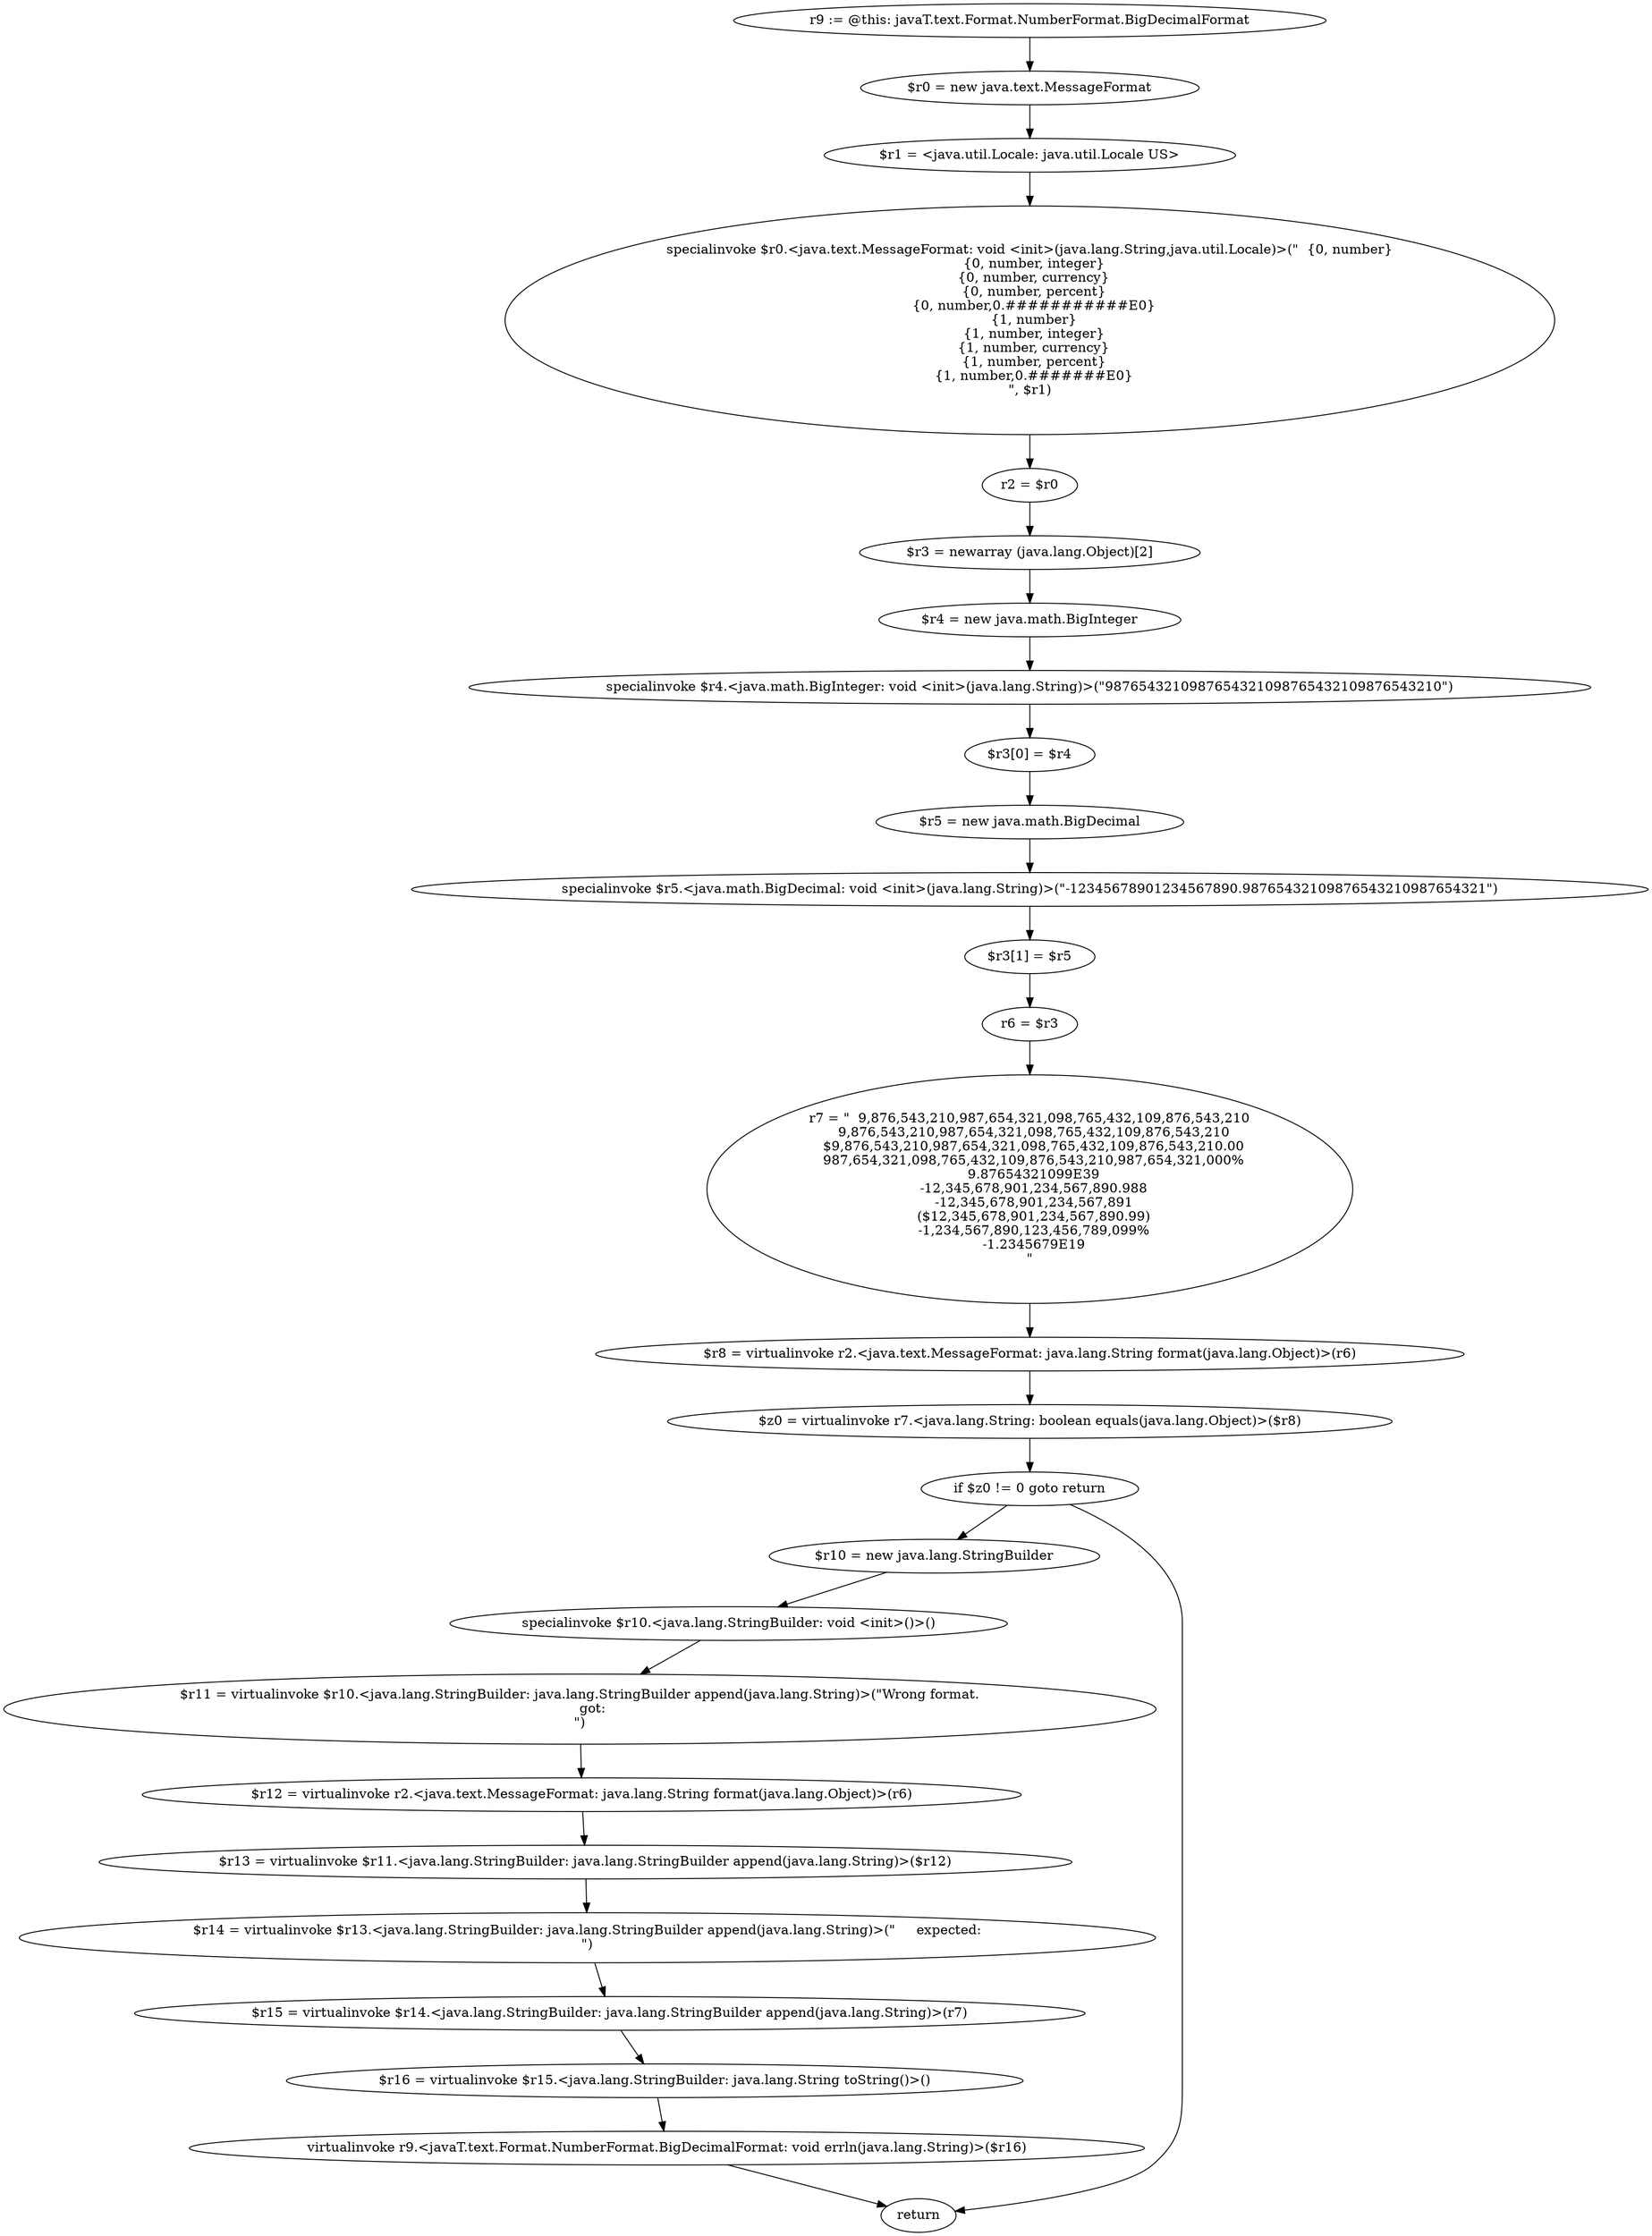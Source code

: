 digraph "unitGraph" {
    "r9 := @this: javaT.text.Format.NumberFormat.BigDecimalFormat"
    "$r0 = new java.text.MessageFormat"
    "$r1 = <java.util.Locale: java.util.Locale US>"
    "specialinvoke $r0.<java.text.MessageFormat: void <init>(java.lang.String,java.util.Locale)>(\"  {0, number}\n  {0, number, integer}\n  {0, number, currency}\n  {0, number, percent}\n  {0, number,0.###########E0}\n  {1, number}\n  {1, number, integer}\n  {1, number, currency}\n  {1, number, percent}\n  {1, number,0.#######E0}\n\", $r1)"
    "r2 = $r0"
    "$r3 = newarray (java.lang.Object)[2]"
    "$r4 = new java.math.BigInteger"
    "specialinvoke $r4.<java.math.BigInteger: void <init>(java.lang.String)>(\"9876543210987654321098765432109876543210\")"
    "$r3[0] = $r4"
    "$r5 = new java.math.BigDecimal"
    "specialinvoke $r5.<java.math.BigDecimal: void <init>(java.lang.String)>(\"-12345678901234567890.98765432109876543210987654321\")"
    "$r3[1] = $r5"
    "r6 = $r3"
    "r7 = \"  9,876,543,210,987,654,321,098,765,432,109,876,543,210\n  9,876,543,210,987,654,321,098,765,432,109,876,543,210\n  $9,876,543,210,987,654,321,098,765,432,109,876,543,210.00\n  987,654,321,098,765,432,109,876,543,210,987,654,321,000%\n  9.87654321099E39\n  -12,345,678,901,234,567,890.988\n  -12,345,678,901,234,567,891\n  ($12,345,678,901,234,567,890.99)\n  -1,234,567,890,123,456,789,099%\n  -1.2345679E19\n\""
    "$r8 = virtualinvoke r2.<java.text.MessageFormat: java.lang.String format(java.lang.Object)>(r6)"
    "$z0 = virtualinvoke r7.<java.lang.String: boolean equals(java.lang.Object)>($r8)"
    "if $z0 != 0 goto return"
    "$r10 = new java.lang.StringBuilder"
    "specialinvoke $r10.<java.lang.StringBuilder: void <init>()>()"
    "$r11 = virtualinvoke $r10.<java.lang.StringBuilder: java.lang.StringBuilder append(java.lang.String)>(\"Wrong format.\n      got:\n\")"
    "$r12 = virtualinvoke r2.<java.text.MessageFormat: java.lang.String format(java.lang.Object)>(r6)"
    "$r13 = virtualinvoke $r11.<java.lang.StringBuilder: java.lang.StringBuilder append(java.lang.String)>($r12)"
    "$r14 = virtualinvoke $r13.<java.lang.StringBuilder: java.lang.StringBuilder append(java.lang.String)>(\"     expected:\n\")"
    "$r15 = virtualinvoke $r14.<java.lang.StringBuilder: java.lang.StringBuilder append(java.lang.String)>(r7)"
    "$r16 = virtualinvoke $r15.<java.lang.StringBuilder: java.lang.String toString()>()"
    "virtualinvoke r9.<javaT.text.Format.NumberFormat.BigDecimalFormat: void errln(java.lang.String)>($r16)"
    "return"
    "r9 := @this: javaT.text.Format.NumberFormat.BigDecimalFormat"->"$r0 = new java.text.MessageFormat";
    "$r0 = new java.text.MessageFormat"->"$r1 = <java.util.Locale: java.util.Locale US>";
    "$r1 = <java.util.Locale: java.util.Locale US>"->"specialinvoke $r0.<java.text.MessageFormat: void <init>(java.lang.String,java.util.Locale)>(\"  {0, number}\n  {0, number, integer}\n  {0, number, currency}\n  {0, number, percent}\n  {0, number,0.###########E0}\n  {1, number}\n  {1, number, integer}\n  {1, number, currency}\n  {1, number, percent}\n  {1, number,0.#######E0}\n\", $r1)";
    "specialinvoke $r0.<java.text.MessageFormat: void <init>(java.lang.String,java.util.Locale)>(\"  {0, number}\n  {0, number, integer}\n  {0, number, currency}\n  {0, number, percent}\n  {0, number,0.###########E0}\n  {1, number}\n  {1, number, integer}\n  {1, number, currency}\n  {1, number, percent}\n  {1, number,0.#######E0}\n\", $r1)"->"r2 = $r0";
    "r2 = $r0"->"$r3 = newarray (java.lang.Object)[2]";
    "$r3 = newarray (java.lang.Object)[2]"->"$r4 = new java.math.BigInteger";
    "$r4 = new java.math.BigInteger"->"specialinvoke $r4.<java.math.BigInteger: void <init>(java.lang.String)>(\"9876543210987654321098765432109876543210\")";
    "specialinvoke $r4.<java.math.BigInteger: void <init>(java.lang.String)>(\"9876543210987654321098765432109876543210\")"->"$r3[0] = $r4";
    "$r3[0] = $r4"->"$r5 = new java.math.BigDecimal";
    "$r5 = new java.math.BigDecimal"->"specialinvoke $r5.<java.math.BigDecimal: void <init>(java.lang.String)>(\"-12345678901234567890.98765432109876543210987654321\")";
    "specialinvoke $r5.<java.math.BigDecimal: void <init>(java.lang.String)>(\"-12345678901234567890.98765432109876543210987654321\")"->"$r3[1] = $r5";
    "$r3[1] = $r5"->"r6 = $r3";
    "r6 = $r3"->"r7 = \"  9,876,543,210,987,654,321,098,765,432,109,876,543,210\n  9,876,543,210,987,654,321,098,765,432,109,876,543,210\n  $9,876,543,210,987,654,321,098,765,432,109,876,543,210.00\n  987,654,321,098,765,432,109,876,543,210,987,654,321,000%\n  9.87654321099E39\n  -12,345,678,901,234,567,890.988\n  -12,345,678,901,234,567,891\n  ($12,345,678,901,234,567,890.99)\n  -1,234,567,890,123,456,789,099%\n  -1.2345679E19\n\"";
    "r7 = \"  9,876,543,210,987,654,321,098,765,432,109,876,543,210\n  9,876,543,210,987,654,321,098,765,432,109,876,543,210\n  $9,876,543,210,987,654,321,098,765,432,109,876,543,210.00\n  987,654,321,098,765,432,109,876,543,210,987,654,321,000%\n  9.87654321099E39\n  -12,345,678,901,234,567,890.988\n  -12,345,678,901,234,567,891\n  ($12,345,678,901,234,567,890.99)\n  -1,234,567,890,123,456,789,099%\n  -1.2345679E19\n\""->"$r8 = virtualinvoke r2.<java.text.MessageFormat: java.lang.String format(java.lang.Object)>(r6)";
    "$r8 = virtualinvoke r2.<java.text.MessageFormat: java.lang.String format(java.lang.Object)>(r6)"->"$z0 = virtualinvoke r7.<java.lang.String: boolean equals(java.lang.Object)>($r8)";
    "$z0 = virtualinvoke r7.<java.lang.String: boolean equals(java.lang.Object)>($r8)"->"if $z0 != 0 goto return";
    "if $z0 != 0 goto return"->"$r10 = new java.lang.StringBuilder";
    "if $z0 != 0 goto return"->"return";
    "$r10 = new java.lang.StringBuilder"->"specialinvoke $r10.<java.lang.StringBuilder: void <init>()>()";
    "specialinvoke $r10.<java.lang.StringBuilder: void <init>()>()"->"$r11 = virtualinvoke $r10.<java.lang.StringBuilder: java.lang.StringBuilder append(java.lang.String)>(\"Wrong format.\n      got:\n\")";
    "$r11 = virtualinvoke $r10.<java.lang.StringBuilder: java.lang.StringBuilder append(java.lang.String)>(\"Wrong format.\n      got:\n\")"->"$r12 = virtualinvoke r2.<java.text.MessageFormat: java.lang.String format(java.lang.Object)>(r6)";
    "$r12 = virtualinvoke r2.<java.text.MessageFormat: java.lang.String format(java.lang.Object)>(r6)"->"$r13 = virtualinvoke $r11.<java.lang.StringBuilder: java.lang.StringBuilder append(java.lang.String)>($r12)";
    "$r13 = virtualinvoke $r11.<java.lang.StringBuilder: java.lang.StringBuilder append(java.lang.String)>($r12)"->"$r14 = virtualinvoke $r13.<java.lang.StringBuilder: java.lang.StringBuilder append(java.lang.String)>(\"     expected:\n\")";
    "$r14 = virtualinvoke $r13.<java.lang.StringBuilder: java.lang.StringBuilder append(java.lang.String)>(\"     expected:\n\")"->"$r15 = virtualinvoke $r14.<java.lang.StringBuilder: java.lang.StringBuilder append(java.lang.String)>(r7)";
    "$r15 = virtualinvoke $r14.<java.lang.StringBuilder: java.lang.StringBuilder append(java.lang.String)>(r7)"->"$r16 = virtualinvoke $r15.<java.lang.StringBuilder: java.lang.String toString()>()";
    "$r16 = virtualinvoke $r15.<java.lang.StringBuilder: java.lang.String toString()>()"->"virtualinvoke r9.<javaT.text.Format.NumberFormat.BigDecimalFormat: void errln(java.lang.String)>($r16)";
    "virtualinvoke r9.<javaT.text.Format.NumberFormat.BigDecimalFormat: void errln(java.lang.String)>($r16)"->"return";
}
